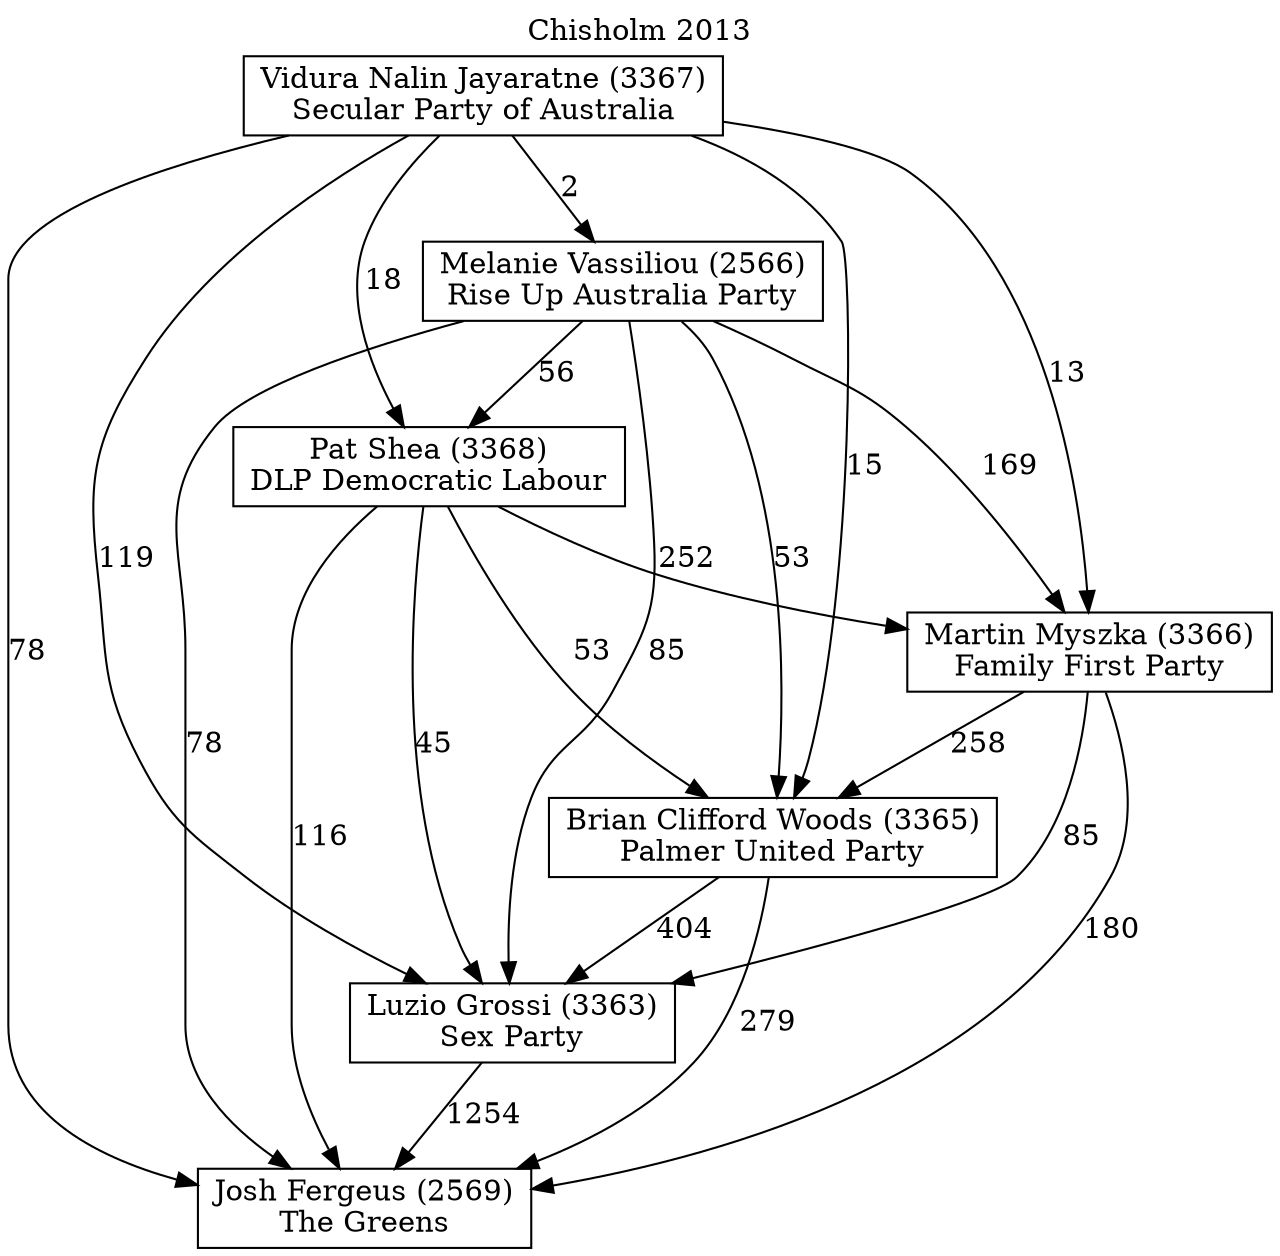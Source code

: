 // House preference flow
digraph "Josh Fergeus (2569)_Chisholm_2013" {
	graph [label="Chisholm 2013" labelloc=t mclimit=10]
	node [shape=box]
	"Josh Fergeus (2569)" [label="Josh Fergeus (2569)
The Greens"]
	"Luzio Grossi (3363)" [label="Luzio Grossi (3363)
Sex Party"]
	"Brian Clifford Woods (3365)" [label="Brian Clifford Woods (3365)
Palmer United Party"]
	"Martin Myszka (3366)" [label="Martin Myszka (3366)
Family First Party"]
	"Pat Shea (3368)" [label="Pat Shea (3368)
DLP Democratic Labour"]
	"Melanie Vassiliou (2566)" [label="Melanie Vassiliou (2566)
Rise Up Australia Party"]
	"Vidura Nalin Jayaratne (3367)" [label="Vidura Nalin Jayaratne (3367)
Secular Party of Australia"]
	"Josh Fergeus (2569)" [label="Josh Fergeus (2569)
The Greens"]
	"Brian Clifford Woods (3365)" [label="Brian Clifford Woods (3365)
Palmer United Party"]
	"Martin Myszka (3366)" [label="Martin Myszka (3366)
Family First Party"]
	"Pat Shea (3368)" [label="Pat Shea (3368)
DLP Democratic Labour"]
	"Melanie Vassiliou (2566)" [label="Melanie Vassiliou (2566)
Rise Up Australia Party"]
	"Vidura Nalin Jayaratne (3367)" [label="Vidura Nalin Jayaratne (3367)
Secular Party of Australia"]
	"Josh Fergeus (2569)" [label="Josh Fergeus (2569)
The Greens"]
	"Martin Myszka (3366)" [label="Martin Myszka (3366)
Family First Party"]
	"Pat Shea (3368)" [label="Pat Shea (3368)
DLP Democratic Labour"]
	"Melanie Vassiliou (2566)" [label="Melanie Vassiliou (2566)
Rise Up Australia Party"]
	"Vidura Nalin Jayaratne (3367)" [label="Vidura Nalin Jayaratne (3367)
Secular Party of Australia"]
	"Josh Fergeus (2569)" [label="Josh Fergeus (2569)
The Greens"]
	"Pat Shea (3368)" [label="Pat Shea (3368)
DLP Democratic Labour"]
	"Melanie Vassiliou (2566)" [label="Melanie Vassiliou (2566)
Rise Up Australia Party"]
	"Vidura Nalin Jayaratne (3367)" [label="Vidura Nalin Jayaratne (3367)
Secular Party of Australia"]
	"Josh Fergeus (2569)" [label="Josh Fergeus (2569)
The Greens"]
	"Melanie Vassiliou (2566)" [label="Melanie Vassiliou (2566)
Rise Up Australia Party"]
	"Vidura Nalin Jayaratne (3367)" [label="Vidura Nalin Jayaratne (3367)
Secular Party of Australia"]
	"Josh Fergeus (2569)" [label="Josh Fergeus (2569)
The Greens"]
	"Vidura Nalin Jayaratne (3367)" [label="Vidura Nalin Jayaratne (3367)
Secular Party of Australia"]
	"Vidura Nalin Jayaratne (3367)" [label="Vidura Nalin Jayaratne (3367)
Secular Party of Australia"]
	"Melanie Vassiliou (2566)" [label="Melanie Vassiliou (2566)
Rise Up Australia Party"]
	"Vidura Nalin Jayaratne (3367)" [label="Vidura Nalin Jayaratne (3367)
Secular Party of Australia"]
	"Vidura Nalin Jayaratne (3367)" [label="Vidura Nalin Jayaratne (3367)
Secular Party of Australia"]
	"Pat Shea (3368)" [label="Pat Shea (3368)
DLP Democratic Labour"]
	"Melanie Vassiliou (2566)" [label="Melanie Vassiliou (2566)
Rise Up Australia Party"]
	"Vidura Nalin Jayaratne (3367)" [label="Vidura Nalin Jayaratne (3367)
Secular Party of Australia"]
	"Pat Shea (3368)" [label="Pat Shea (3368)
DLP Democratic Labour"]
	"Vidura Nalin Jayaratne (3367)" [label="Vidura Nalin Jayaratne (3367)
Secular Party of Australia"]
	"Vidura Nalin Jayaratne (3367)" [label="Vidura Nalin Jayaratne (3367)
Secular Party of Australia"]
	"Melanie Vassiliou (2566)" [label="Melanie Vassiliou (2566)
Rise Up Australia Party"]
	"Vidura Nalin Jayaratne (3367)" [label="Vidura Nalin Jayaratne (3367)
Secular Party of Australia"]
	"Vidura Nalin Jayaratne (3367)" [label="Vidura Nalin Jayaratne (3367)
Secular Party of Australia"]
	"Martin Myszka (3366)" [label="Martin Myszka (3366)
Family First Party"]
	"Pat Shea (3368)" [label="Pat Shea (3368)
DLP Democratic Labour"]
	"Melanie Vassiliou (2566)" [label="Melanie Vassiliou (2566)
Rise Up Australia Party"]
	"Vidura Nalin Jayaratne (3367)" [label="Vidura Nalin Jayaratne (3367)
Secular Party of Australia"]
	"Martin Myszka (3366)" [label="Martin Myszka (3366)
Family First Party"]
	"Melanie Vassiliou (2566)" [label="Melanie Vassiliou (2566)
Rise Up Australia Party"]
	"Vidura Nalin Jayaratne (3367)" [label="Vidura Nalin Jayaratne (3367)
Secular Party of Australia"]
	"Martin Myszka (3366)" [label="Martin Myszka (3366)
Family First Party"]
	"Vidura Nalin Jayaratne (3367)" [label="Vidura Nalin Jayaratne (3367)
Secular Party of Australia"]
	"Vidura Nalin Jayaratne (3367)" [label="Vidura Nalin Jayaratne (3367)
Secular Party of Australia"]
	"Melanie Vassiliou (2566)" [label="Melanie Vassiliou (2566)
Rise Up Australia Party"]
	"Vidura Nalin Jayaratne (3367)" [label="Vidura Nalin Jayaratne (3367)
Secular Party of Australia"]
	"Vidura Nalin Jayaratne (3367)" [label="Vidura Nalin Jayaratne (3367)
Secular Party of Australia"]
	"Pat Shea (3368)" [label="Pat Shea (3368)
DLP Democratic Labour"]
	"Melanie Vassiliou (2566)" [label="Melanie Vassiliou (2566)
Rise Up Australia Party"]
	"Vidura Nalin Jayaratne (3367)" [label="Vidura Nalin Jayaratne (3367)
Secular Party of Australia"]
	"Pat Shea (3368)" [label="Pat Shea (3368)
DLP Democratic Labour"]
	"Vidura Nalin Jayaratne (3367)" [label="Vidura Nalin Jayaratne (3367)
Secular Party of Australia"]
	"Vidura Nalin Jayaratne (3367)" [label="Vidura Nalin Jayaratne (3367)
Secular Party of Australia"]
	"Melanie Vassiliou (2566)" [label="Melanie Vassiliou (2566)
Rise Up Australia Party"]
	"Vidura Nalin Jayaratne (3367)" [label="Vidura Nalin Jayaratne (3367)
Secular Party of Australia"]
	"Vidura Nalin Jayaratne (3367)" [label="Vidura Nalin Jayaratne (3367)
Secular Party of Australia"]
	"Brian Clifford Woods (3365)" [label="Brian Clifford Woods (3365)
Palmer United Party"]
	"Martin Myszka (3366)" [label="Martin Myszka (3366)
Family First Party"]
	"Pat Shea (3368)" [label="Pat Shea (3368)
DLP Democratic Labour"]
	"Melanie Vassiliou (2566)" [label="Melanie Vassiliou (2566)
Rise Up Australia Party"]
	"Vidura Nalin Jayaratne (3367)" [label="Vidura Nalin Jayaratne (3367)
Secular Party of Australia"]
	"Brian Clifford Woods (3365)" [label="Brian Clifford Woods (3365)
Palmer United Party"]
	"Pat Shea (3368)" [label="Pat Shea (3368)
DLP Democratic Labour"]
	"Melanie Vassiliou (2566)" [label="Melanie Vassiliou (2566)
Rise Up Australia Party"]
	"Vidura Nalin Jayaratne (3367)" [label="Vidura Nalin Jayaratne (3367)
Secular Party of Australia"]
	"Brian Clifford Woods (3365)" [label="Brian Clifford Woods (3365)
Palmer United Party"]
	"Melanie Vassiliou (2566)" [label="Melanie Vassiliou (2566)
Rise Up Australia Party"]
	"Vidura Nalin Jayaratne (3367)" [label="Vidura Nalin Jayaratne (3367)
Secular Party of Australia"]
	"Brian Clifford Woods (3365)" [label="Brian Clifford Woods (3365)
Palmer United Party"]
	"Vidura Nalin Jayaratne (3367)" [label="Vidura Nalin Jayaratne (3367)
Secular Party of Australia"]
	"Vidura Nalin Jayaratne (3367)" [label="Vidura Nalin Jayaratne (3367)
Secular Party of Australia"]
	"Melanie Vassiliou (2566)" [label="Melanie Vassiliou (2566)
Rise Up Australia Party"]
	"Vidura Nalin Jayaratne (3367)" [label="Vidura Nalin Jayaratne (3367)
Secular Party of Australia"]
	"Vidura Nalin Jayaratne (3367)" [label="Vidura Nalin Jayaratne (3367)
Secular Party of Australia"]
	"Pat Shea (3368)" [label="Pat Shea (3368)
DLP Democratic Labour"]
	"Melanie Vassiliou (2566)" [label="Melanie Vassiliou (2566)
Rise Up Australia Party"]
	"Vidura Nalin Jayaratne (3367)" [label="Vidura Nalin Jayaratne (3367)
Secular Party of Australia"]
	"Pat Shea (3368)" [label="Pat Shea (3368)
DLP Democratic Labour"]
	"Vidura Nalin Jayaratne (3367)" [label="Vidura Nalin Jayaratne (3367)
Secular Party of Australia"]
	"Vidura Nalin Jayaratne (3367)" [label="Vidura Nalin Jayaratne (3367)
Secular Party of Australia"]
	"Melanie Vassiliou (2566)" [label="Melanie Vassiliou (2566)
Rise Up Australia Party"]
	"Vidura Nalin Jayaratne (3367)" [label="Vidura Nalin Jayaratne (3367)
Secular Party of Australia"]
	"Vidura Nalin Jayaratne (3367)" [label="Vidura Nalin Jayaratne (3367)
Secular Party of Australia"]
	"Martin Myszka (3366)" [label="Martin Myszka (3366)
Family First Party"]
	"Pat Shea (3368)" [label="Pat Shea (3368)
DLP Democratic Labour"]
	"Melanie Vassiliou (2566)" [label="Melanie Vassiliou (2566)
Rise Up Australia Party"]
	"Vidura Nalin Jayaratne (3367)" [label="Vidura Nalin Jayaratne (3367)
Secular Party of Australia"]
	"Martin Myszka (3366)" [label="Martin Myszka (3366)
Family First Party"]
	"Melanie Vassiliou (2566)" [label="Melanie Vassiliou (2566)
Rise Up Australia Party"]
	"Vidura Nalin Jayaratne (3367)" [label="Vidura Nalin Jayaratne (3367)
Secular Party of Australia"]
	"Martin Myszka (3366)" [label="Martin Myszka (3366)
Family First Party"]
	"Vidura Nalin Jayaratne (3367)" [label="Vidura Nalin Jayaratne (3367)
Secular Party of Australia"]
	"Vidura Nalin Jayaratne (3367)" [label="Vidura Nalin Jayaratne (3367)
Secular Party of Australia"]
	"Melanie Vassiliou (2566)" [label="Melanie Vassiliou (2566)
Rise Up Australia Party"]
	"Vidura Nalin Jayaratne (3367)" [label="Vidura Nalin Jayaratne (3367)
Secular Party of Australia"]
	"Vidura Nalin Jayaratne (3367)" [label="Vidura Nalin Jayaratne (3367)
Secular Party of Australia"]
	"Pat Shea (3368)" [label="Pat Shea (3368)
DLP Democratic Labour"]
	"Melanie Vassiliou (2566)" [label="Melanie Vassiliou (2566)
Rise Up Australia Party"]
	"Vidura Nalin Jayaratne (3367)" [label="Vidura Nalin Jayaratne (3367)
Secular Party of Australia"]
	"Pat Shea (3368)" [label="Pat Shea (3368)
DLP Democratic Labour"]
	"Vidura Nalin Jayaratne (3367)" [label="Vidura Nalin Jayaratne (3367)
Secular Party of Australia"]
	"Vidura Nalin Jayaratne (3367)" [label="Vidura Nalin Jayaratne (3367)
Secular Party of Australia"]
	"Melanie Vassiliou (2566)" [label="Melanie Vassiliou (2566)
Rise Up Australia Party"]
	"Vidura Nalin Jayaratne (3367)" [label="Vidura Nalin Jayaratne (3367)
Secular Party of Australia"]
	"Vidura Nalin Jayaratne (3367)" [label="Vidura Nalin Jayaratne (3367)
Secular Party of Australia"]
	"Luzio Grossi (3363)" [label="Luzio Grossi (3363)
Sex Party"]
	"Brian Clifford Woods (3365)" [label="Brian Clifford Woods (3365)
Palmer United Party"]
	"Martin Myszka (3366)" [label="Martin Myszka (3366)
Family First Party"]
	"Pat Shea (3368)" [label="Pat Shea (3368)
DLP Democratic Labour"]
	"Melanie Vassiliou (2566)" [label="Melanie Vassiliou (2566)
Rise Up Australia Party"]
	"Vidura Nalin Jayaratne (3367)" [label="Vidura Nalin Jayaratne (3367)
Secular Party of Australia"]
	"Luzio Grossi (3363)" [label="Luzio Grossi (3363)
Sex Party"]
	"Martin Myszka (3366)" [label="Martin Myszka (3366)
Family First Party"]
	"Pat Shea (3368)" [label="Pat Shea (3368)
DLP Democratic Labour"]
	"Melanie Vassiliou (2566)" [label="Melanie Vassiliou (2566)
Rise Up Australia Party"]
	"Vidura Nalin Jayaratne (3367)" [label="Vidura Nalin Jayaratne (3367)
Secular Party of Australia"]
	"Luzio Grossi (3363)" [label="Luzio Grossi (3363)
Sex Party"]
	"Pat Shea (3368)" [label="Pat Shea (3368)
DLP Democratic Labour"]
	"Melanie Vassiliou (2566)" [label="Melanie Vassiliou (2566)
Rise Up Australia Party"]
	"Vidura Nalin Jayaratne (3367)" [label="Vidura Nalin Jayaratne (3367)
Secular Party of Australia"]
	"Luzio Grossi (3363)" [label="Luzio Grossi (3363)
Sex Party"]
	"Melanie Vassiliou (2566)" [label="Melanie Vassiliou (2566)
Rise Up Australia Party"]
	"Vidura Nalin Jayaratne (3367)" [label="Vidura Nalin Jayaratne (3367)
Secular Party of Australia"]
	"Luzio Grossi (3363)" [label="Luzio Grossi (3363)
Sex Party"]
	"Vidura Nalin Jayaratne (3367)" [label="Vidura Nalin Jayaratne (3367)
Secular Party of Australia"]
	"Vidura Nalin Jayaratne (3367)" [label="Vidura Nalin Jayaratne (3367)
Secular Party of Australia"]
	"Melanie Vassiliou (2566)" [label="Melanie Vassiliou (2566)
Rise Up Australia Party"]
	"Vidura Nalin Jayaratne (3367)" [label="Vidura Nalin Jayaratne (3367)
Secular Party of Australia"]
	"Vidura Nalin Jayaratne (3367)" [label="Vidura Nalin Jayaratne (3367)
Secular Party of Australia"]
	"Pat Shea (3368)" [label="Pat Shea (3368)
DLP Democratic Labour"]
	"Melanie Vassiliou (2566)" [label="Melanie Vassiliou (2566)
Rise Up Australia Party"]
	"Vidura Nalin Jayaratne (3367)" [label="Vidura Nalin Jayaratne (3367)
Secular Party of Australia"]
	"Pat Shea (3368)" [label="Pat Shea (3368)
DLP Democratic Labour"]
	"Vidura Nalin Jayaratne (3367)" [label="Vidura Nalin Jayaratne (3367)
Secular Party of Australia"]
	"Vidura Nalin Jayaratne (3367)" [label="Vidura Nalin Jayaratne (3367)
Secular Party of Australia"]
	"Melanie Vassiliou (2566)" [label="Melanie Vassiliou (2566)
Rise Up Australia Party"]
	"Vidura Nalin Jayaratne (3367)" [label="Vidura Nalin Jayaratne (3367)
Secular Party of Australia"]
	"Vidura Nalin Jayaratne (3367)" [label="Vidura Nalin Jayaratne (3367)
Secular Party of Australia"]
	"Martin Myszka (3366)" [label="Martin Myszka (3366)
Family First Party"]
	"Pat Shea (3368)" [label="Pat Shea (3368)
DLP Democratic Labour"]
	"Melanie Vassiliou (2566)" [label="Melanie Vassiliou (2566)
Rise Up Australia Party"]
	"Vidura Nalin Jayaratne (3367)" [label="Vidura Nalin Jayaratne (3367)
Secular Party of Australia"]
	"Martin Myszka (3366)" [label="Martin Myszka (3366)
Family First Party"]
	"Melanie Vassiliou (2566)" [label="Melanie Vassiliou (2566)
Rise Up Australia Party"]
	"Vidura Nalin Jayaratne (3367)" [label="Vidura Nalin Jayaratne (3367)
Secular Party of Australia"]
	"Martin Myszka (3366)" [label="Martin Myszka (3366)
Family First Party"]
	"Vidura Nalin Jayaratne (3367)" [label="Vidura Nalin Jayaratne (3367)
Secular Party of Australia"]
	"Vidura Nalin Jayaratne (3367)" [label="Vidura Nalin Jayaratne (3367)
Secular Party of Australia"]
	"Melanie Vassiliou (2566)" [label="Melanie Vassiliou (2566)
Rise Up Australia Party"]
	"Vidura Nalin Jayaratne (3367)" [label="Vidura Nalin Jayaratne (3367)
Secular Party of Australia"]
	"Vidura Nalin Jayaratne (3367)" [label="Vidura Nalin Jayaratne (3367)
Secular Party of Australia"]
	"Pat Shea (3368)" [label="Pat Shea (3368)
DLP Democratic Labour"]
	"Melanie Vassiliou (2566)" [label="Melanie Vassiliou (2566)
Rise Up Australia Party"]
	"Vidura Nalin Jayaratne (3367)" [label="Vidura Nalin Jayaratne (3367)
Secular Party of Australia"]
	"Pat Shea (3368)" [label="Pat Shea (3368)
DLP Democratic Labour"]
	"Vidura Nalin Jayaratne (3367)" [label="Vidura Nalin Jayaratne (3367)
Secular Party of Australia"]
	"Vidura Nalin Jayaratne (3367)" [label="Vidura Nalin Jayaratne (3367)
Secular Party of Australia"]
	"Melanie Vassiliou (2566)" [label="Melanie Vassiliou (2566)
Rise Up Australia Party"]
	"Vidura Nalin Jayaratne (3367)" [label="Vidura Nalin Jayaratne (3367)
Secular Party of Australia"]
	"Vidura Nalin Jayaratne (3367)" [label="Vidura Nalin Jayaratne (3367)
Secular Party of Australia"]
	"Brian Clifford Woods (3365)" [label="Brian Clifford Woods (3365)
Palmer United Party"]
	"Martin Myszka (3366)" [label="Martin Myszka (3366)
Family First Party"]
	"Pat Shea (3368)" [label="Pat Shea (3368)
DLP Democratic Labour"]
	"Melanie Vassiliou (2566)" [label="Melanie Vassiliou (2566)
Rise Up Australia Party"]
	"Vidura Nalin Jayaratne (3367)" [label="Vidura Nalin Jayaratne (3367)
Secular Party of Australia"]
	"Brian Clifford Woods (3365)" [label="Brian Clifford Woods (3365)
Palmer United Party"]
	"Pat Shea (3368)" [label="Pat Shea (3368)
DLP Democratic Labour"]
	"Melanie Vassiliou (2566)" [label="Melanie Vassiliou (2566)
Rise Up Australia Party"]
	"Vidura Nalin Jayaratne (3367)" [label="Vidura Nalin Jayaratne (3367)
Secular Party of Australia"]
	"Brian Clifford Woods (3365)" [label="Brian Clifford Woods (3365)
Palmer United Party"]
	"Melanie Vassiliou (2566)" [label="Melanie Vassiliou (2566)
Rise Up Australia Party"]
	"Vidura Nalin Jayaratne (3367)" [label="Vidura Nalin Jayaratne (3367)
Secular Party of Australia"]
	"Brian Clifford Woods (3365)" [label="Brian Clifford Woods (3365)
Palmer United Party"]
	"Vidura Nalin Jayaratne (3367)" [label="Vidura Nalin Jayaratne (3367)
Secular Party of Australia"]
	"Vidura Nalin Jayaratne (3367)" [label="Vidura Nalin Jayaratne (3367)
Secular Party of Australia"]
	"Melanie Vassiliou (2566)" [label="Melanie Vassiliou (2566)
Rise Up Australia Party"]
	"Vidura Nalin Jayaratne (3367)" [label="Vidura Nalin Jayaratne (3367)
Secular Party of Australia"]
	"Vidura Nalin Jayaratne (3367)" [label="Vidura Nalin Jayaratne (3367)
Secular Party of Australia"]
	"Pat Shea (3368)" [label="Pat Shea (3368)
DLP Democratic Labour"]
	"Melanie Vassiliou (2566)" [label="Melanie Vassiliou (2566)
Rise Up Australia Party"]
	"Vidura Nalin Jayaratne (3367)" [label="Vidura Nalin Jayaratne (3367)
Secular Party of Australia"]
	"Pat Shea (3368)" [label="Pat Shea (3368)
DLP Democratic Labour"]
	"Vidura Nalin Jayaratne (3367)" [label="Vidura Nalin Jayaratne (3367)
Secular Party of Australia"]
	"Vidura Nalin Jayaratne (3367)" [label="Vidura Nalin Jayaratne (3367)
Secular Party of Australia"]
	"Melanie Vassiliou (2566)" [label="Melanie Vassiliou (2566)
Rise Up Australia Party"]
	"Vidura Nalin Jayaratne (3367)" [label="Vidura Nalin Jayaratne (3367)
Secular Party of Australia"]
	"Vidura Nalin Jayaratne (3367)" [label="Vidura Nalin Jayaratne (3367)
Secular Party of Australia"]
	"Martin Myszka (3366)" [label="Martin Myszka (3366)
Family First Party"]
	"Pat Shea (3368)" [label="Pat Shea (3368)
DLP Democratic Labour"]
	"Melanie Vassiliou (2566)" [label="Melanie Vassiliou (2566)
Rise Up Australia Party"]
	"Vidura Nalin Jayaratne (3367)" [label="Vidura Nalin Jayaratne (3367)
Secular Party of Australia"]
	"Martin Myszka (3366)" [label="Martin Myszka (3366)
Family First Party"]
	"Melanie Vassiliou (2566)" [label="Melanie Vassiliou (2566)
Rise Up Australia Party"]
	"Vidura Nalin Jayaratne (3367)" [label="Vidura Nalin Jayaratne (3367)
Secular Party of Australia"]
	"Martin Myszka (3366)" [label="Martin Myszka (3366)
Family First Party"]
	"Vidura Nalin Jayaratne (3367)" [label="Vidura Nalin Jayaratne (3367)
Secular Party of Australia"]
	"Vidura Nalin Jayaratne (3367)" [label="Vidura Nalin Jayaratne (3367)
Secular Party of Australia"]
	"Melanie Vassiliou (2566)" [label="Melanie Vassiliou (2566)
Rise Up Australia Party"]
	"Vidura Nalin Jayaratne (3367)" [label="Vidura Nalin Jayaratne (3367)
Secular Party of Australia"]
	"Vidura Nalin Jayaratne (3367)" [label="Vidura Nalin Jayaratne (3367)
Secular Party of Australia"]
	"Pat Shea (3368)" [label="Pat Shea (3368)
DLP Democratic Labour"]
	"Melanie Vassiliou (2566)" [label="Melanie Vassiliou (2566)
Rise Up Australia Party"]
	"Vidura Nalin Jayaratne (3367)" [label="Vidura Nalin Jayaratne (3367)
Secular Party of Australia"]
	"Pat Shea (3368)" [label="Pat Shea (3368)
DLP Democratic Labour"]
	"Vidura Nalin Jayaratne (3367)" [label="Vidura Nalin Jayaratne (3367)
Secular Party of Australia"]
	"Vidura Nalin Jayaratne (3367)" [label="Vidura Nalin Jayaratne (3367)
Secular Party of Australia"]
	"Melanie Vassiliou (2566)" [label="Melanie Vassiliou (2566)
Rise Up Australia Party"]
	"Vidura Nalin Jayaratne (3367)" [label="Vidura Nalin Jayaratne (3367)
Secular Party of Australia"]
	"Vidura Nalin Jayaratne (3367)" [label="Vidura Nalin Jayaratne (3367)
Secular Party of Australia"]
	"Luzio Grossi (3363)" -> "Josh Fergeus (2569)" [label=1254]
	"Brian Clifford Woods (3365)" -> "Luzio Grossi (3363)" [label=404]
	"Martin Myszka (3366)" -> "Brian Clifford Woods (3365)" [label=258]
	"Pat Shea (3368)" -> "Martin Myszka (3366)" [label=252]
	"Melanie Vassiliou (2566)" -> "Pat Shea (3368)" [label=56]
	"Vidura Nalin Jayaratne (3367)" -> "Melanie Vassiliou (2566)" [label=2]
	"Brian Clifford Woods (3365)" -> "Josh Fergeus (2569)" [label=279]
	"Martin Myszka (3366)" -> "Josh Fergeus (2569)" [label=180]
	"Pat Shea (3368)" -> "Josh Fergeus (2569)" [label=116]
	"Melanie Vassiliou (2566)" -> "Josh Fergeus (2569)" [label=78]
	"Vidura Nalin Jayaratne (3367)" -> "Josh Fergeus (2569)" [label=78]
	"Vidura Nalin Jayaratne (3367)" -> "Pat Shea (3368)" [label=18]
	"Melanie Vassiliou (2566)" -> "Martin Myszka (3366)" [label=169]
	"Vidura Nalin Jayaratne (3367)" -> "Martin Myszka (3366)" [label=13]
	"Pat Shea (3368)" -> "Brian Clifford Woods (3365)" [label=53]
	"Melanie Vassiliou (2566)" -> "Brian Clifford Woods (3365)" [label=53]
	"Vidura Nalin Jayaratne (3367)" -> "Brian Clifford Woods (3365)" [label=15]
	"Martin Myszka (3366)" -> "Luzio Grossi (3363)" [label=85]
	"Pat Shea (3368)" -> "Luzio Grossi (3363)" [label=45]
	"Melanie Vassiliou (2566)" -> "Luzio Grossi (3363)" [label=85]
	"Vidura Nalin Jayaratne (3367)" -> "Luzio Grossi (3363)" [label=119]
}
